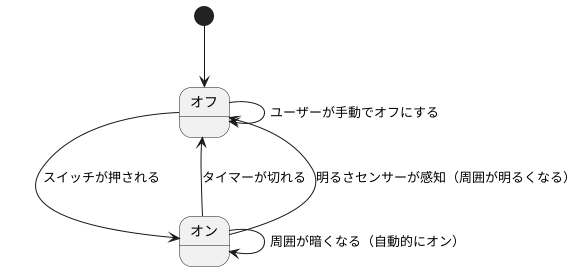 @startuml
[*] --> オフ
オフ --> オン : スイッチが押される
オン --> オフ : タイマーが切れる
オン --> オフ : 明るさセンサーが感知（周囲が明るくなる）
オン --> オン : 周囲が暗くなる（自動的にオン）
オフ --> オフ : ユーザーが手動でオフにする
@enduml

